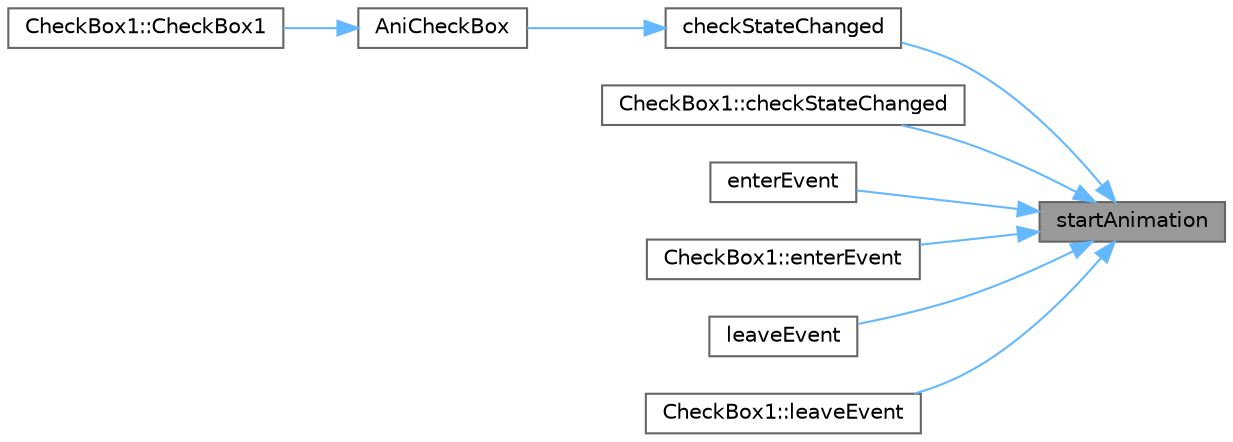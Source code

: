 digraph "startAnimation"
{
 // LATEX_PDF_SIZE
  bgcolor="transparent";
  edge [fontname=Helvetica,fontsize=10,labelfontname=Helvetica,labelfontsize=10];
  node [fontname=Helvetica,fontsize=10,shape=box,height=0.2,width=0.4];
  rankdir="RL";
  Node1 [id="Node000001",label="startAnimation",height=0.2,width=0.4,color="gray40", fillcolor="grey60", style="filled", fontcolor="black",tooltip="启动动画"];
  Node1 -> Node2 [id="edge1_Node000001_Node000002",dir="back",color="steelblue1",style="solid",tooltip=" "];
  Node2 [id="Node000002",label="checkStateChanged",height=0.2,width=0.4,color="grey40", fillcolor="white", style="filled",URL="$class_ani_check_box.html#aa57ca3e5da756f1102e66f263431bd3e",tooltip="复选框状态变化处理"];
  Node2 -> Node3 [id="edge2_Node000002_Node000003",dir="back",color="steelblue1",style="solid",tooltip=" "];
  Node3 [id="Node000003",label="AniCheckBox",height=0.2,width=0.4,color="grey40", fillcolor="white", style="filled",URL="$class_ani_check_box.html#ac752869c63b505509482f4527a4f27a7",tooltip="构造函数，初始化复选框"];
  Node3 -> Node4 [id="edge3_Node000003_Node000004",dir="back",color="steelblue1",style="solid",tooltip=" "];
  Node4 [id="Node000004",label="CheckBox1::CheckBox1",height=0.2,width=0.4,color="grey40", fillcolor="white", style="filled",URL="$class_check_box1.html#a18d8ef3df72adc394e26952015bff615",tooltip="构造函数，初始化复选框"];
  Node1 -> Node5 [id="edge4_Node000001_Node000005",dir="back",color="steelblue1",style="solid",tooltip=" "];
  Node5 [id="Node000005",label="CheckBox1::checkStateChanged",height=0.2,width=0.4,color="grey40", fillcolor="white", style="filled",URL="$class_check_box1.html#aeec227a7c9969104a1351490c25869b2",tooltip="复选框状态变化处理"];
  Node1 -> Node6 [id="edge5_Node000001_Node000006",dir="back",color="steelblue1",style="solid",tooltip=" "];
  Node6 [id="Node000006",label="enterEvent",height=0.2,width=0.4,color="grey40", fillcolor="white", style="filled",URL="$class_ani_check_box.html#af06eabbb25ed60f8204591d724c48799",tooltip="鼠标进入事件，触发悬浮动画"];
  Node1 -> Node7 [id="edge6_Node000001_Node000007",dir="back",color="steelblue1",style="solid",tooltip=" "];
  Node7 [id="Node000007",label="CheckBox1::enterEvent",height=0.2,width=0.4,color="grey40", fillcolor="white", style="filled",URL="$class_check_box1.html#af06eabbb25ed60f8204591d724c48799",tooltip="鼠标进入事件，触发悬浮动画"];
  Node1 -> Node8 [id="edge7_Node000001_Node000008",dir="back",color="steelblue1",style="solid",tooltip=" "];
  Node8 [id="Node000008",label="leaveEvent",height=0.2,width=0.4,color="grey40", fillcolor="white", style="filled",URL="$class_ani_check_box.html#a52861a0c2697d5ae0c745b24a776aecb",tooltip="鼠标离开事件，触发离开动画"];
  Node1 -> Node9 [id="edge8_Node000001_Node000009",dir="back",color="steelblue1",style="solid",tooltip=" "];
  Node9 [id="Node000009",label="CheckBox1::leaveEvent",height=0.2,width=0.4,color="grey40", fillcolor="white", style="filled",URL="$class_check_box1.html#a52861a0c2697d5ae0c745b24a776aecb",tooltip="鼠标离开事件，触发离开动画"];
}
